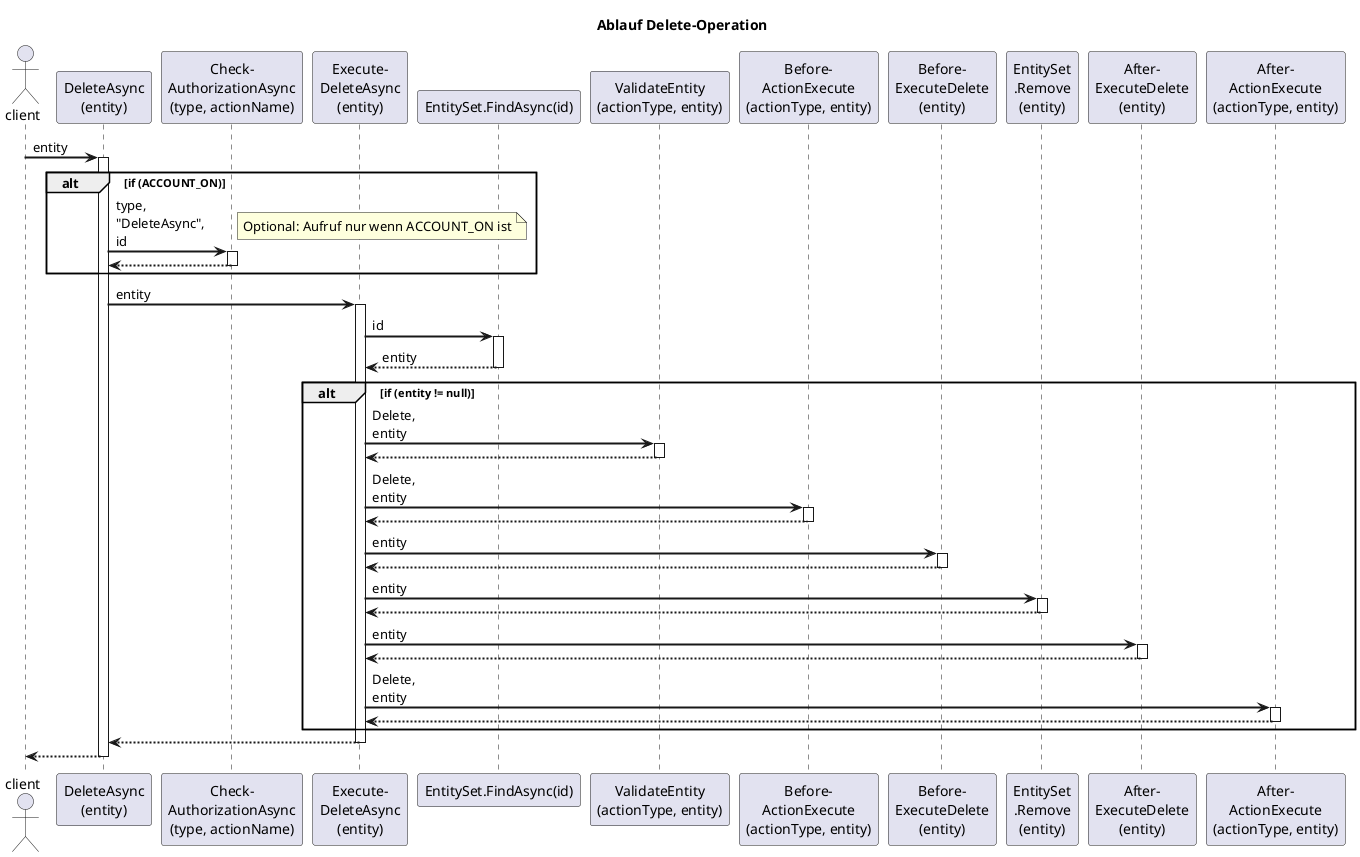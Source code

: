 @startuml DeleteAsync
skinparam {
    monochrome false
    sequenceArrowThickness 2
    maxmessagesize 60
}

title Ablauf Delete-Operation

'deklaration
actor client
participant "DeleteAsync\n(entity)" as Delete
participant "Check-\nAuthorizationAsync\n(type, actionName)" as checkauth
participant "Execute-\nDeleteAsync\n(entity)" as execute
participant "EntitySet.FindAsync(id)" as findby
participant "ValidateEntity\n(actionType, entity)" as validate
participant "Before-\nActionExecute\n(actionType, entity)" as beforeaction
participant "Before-\nExecuteDelete\n(entity)" as beforeDelete
participant "EntitySet\n.Remove\n(entity)" as remove
participant "After-\nExecuteDelete\n(entity)" as afterDelete
participant "After-\nActionExecute\n(actionType, entity)" as afteraction
'declaration

client -> Delete : entity
activate Delete
alt if (ACCOUNT_ON)
    Delete -> checkauth : type, "DeleteAsync", id
    activate checkauth
    note right: Optional: Aufruf nur wenn ACCOUNT_ON ist
    return
end
Delete -> execute : entity
activate execute

'Beginn: Ablauf ExecuteDelete(...)
execute -> findby: id
activate findby
return entity
alt if (entity != null)
    execute -> validate : Delete, entity
    activate validate
    return

    execute -> beforeaction : Delete, entity
    activate beforeaction
    return

    execute -> beforeDelete : entity
    activate beforeDelete
    return

    execute -> remove : entity
    activate remove
    return

    execute -> afterDelete : entity
    activate afterDelete
    return

    execute -> afteraction : Delete, entity
    activate afteraction
    return
end

'Ende: Ablauf ExecuteDelete(...)
execute --> Delete
deactivate execute

Delete --> client
deactivate Delete
@enduml
